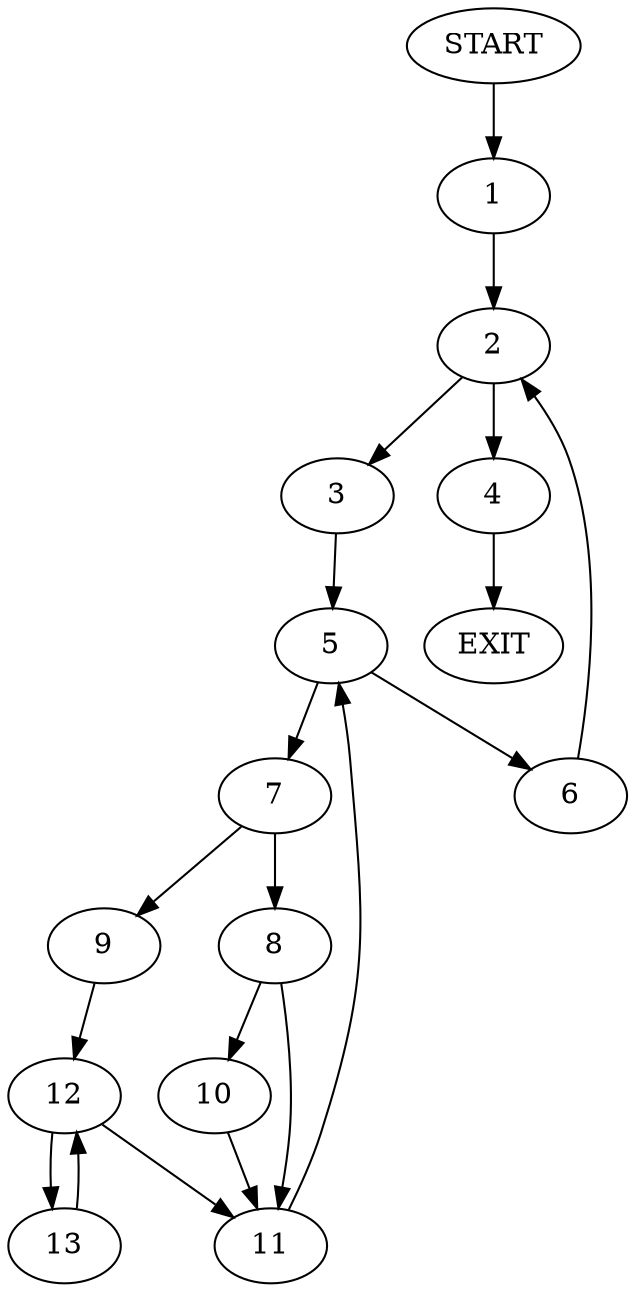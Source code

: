 digraph {
0 [label="START"]
14 [label="EXIT"]
0 -> 1
1 -> 2
2 -> 3
2 -> 4
3 -> 5
4 -> 14
5 -> 6
5 -> 7
7 -> 8
7 -> 9
6 -> 2
8 -> 10
8 -> 11
9 -> 12
12 -> 13
12 -> 11
13 -> 12
11 -> 5
10 -> 11
}
